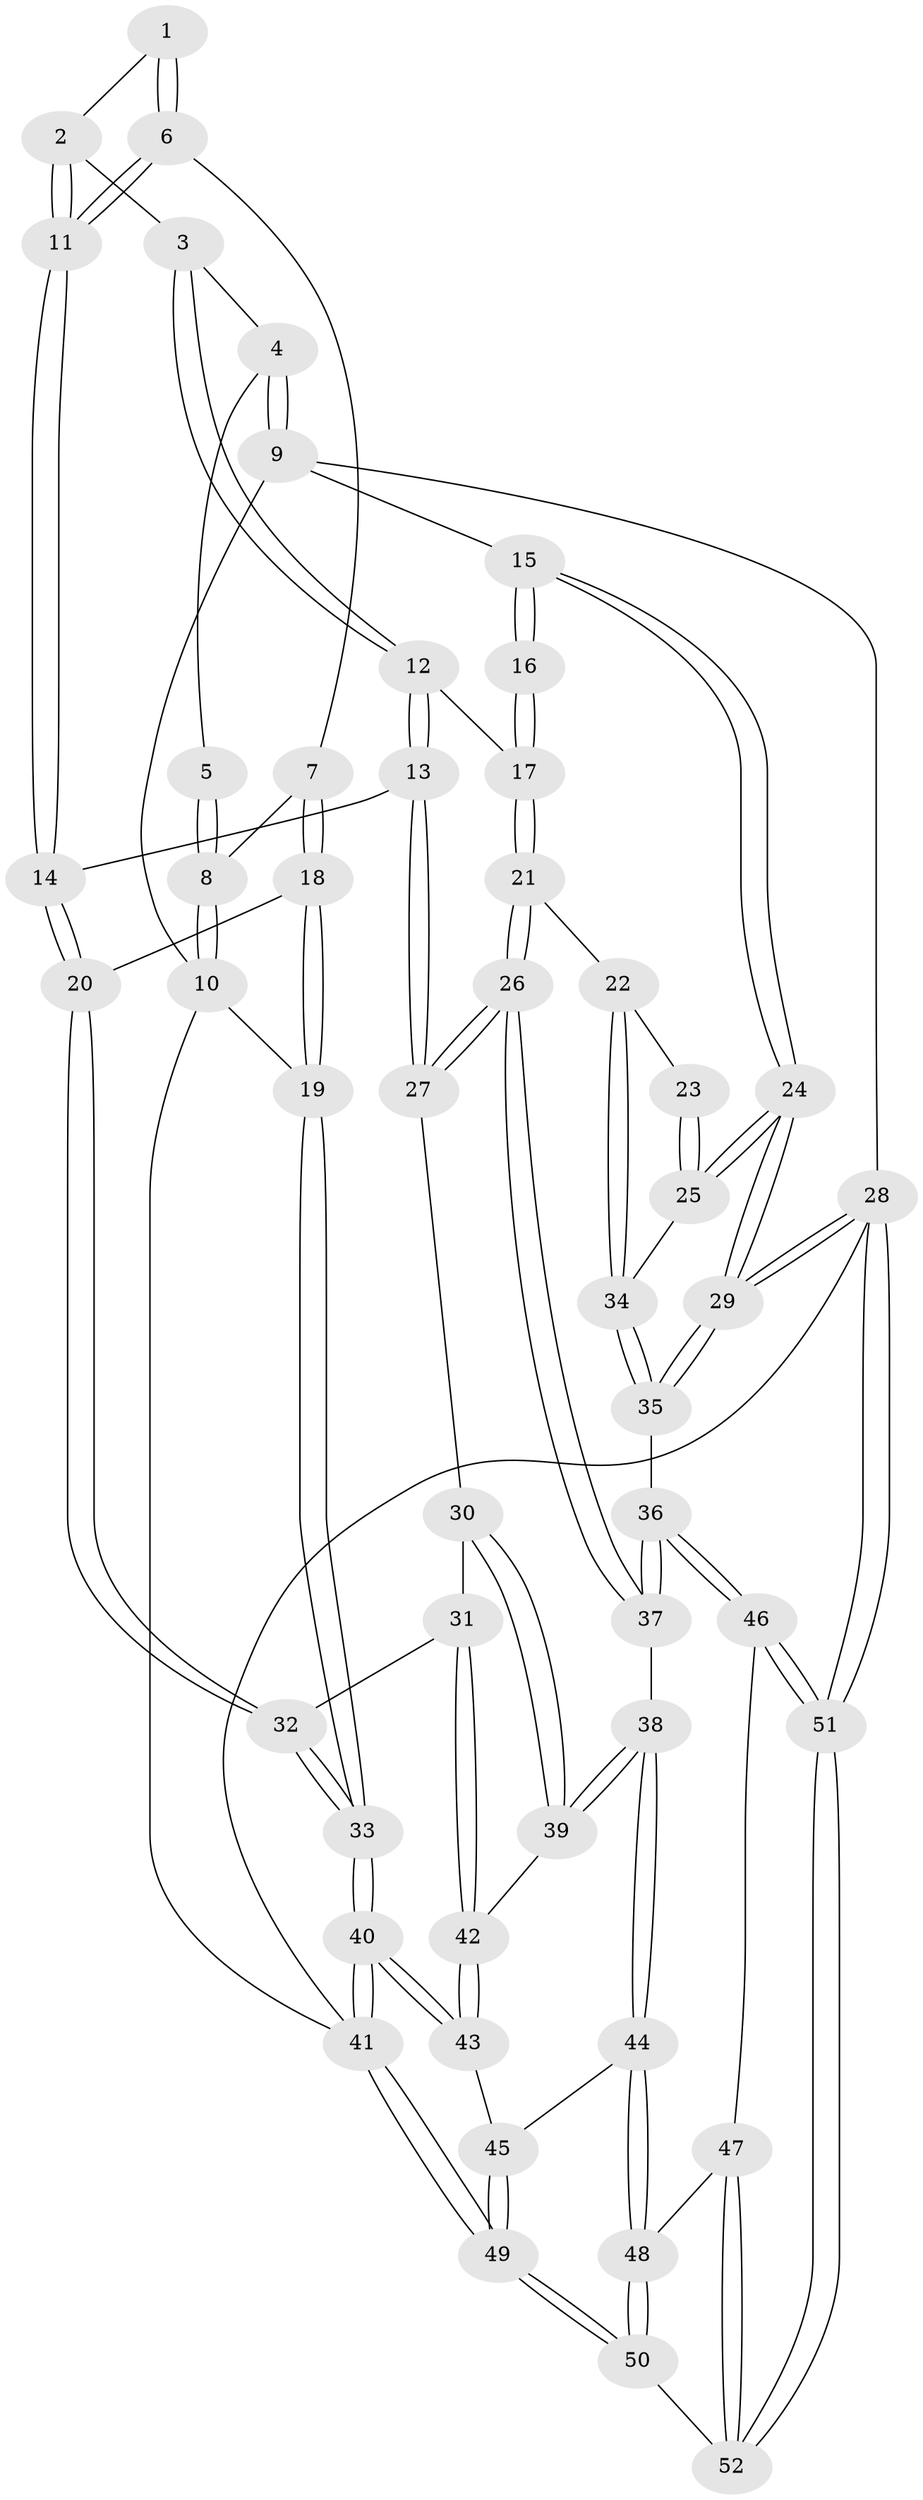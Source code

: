 // coarse degree distribution, {3: 0.0967741935483871, 5: 0.3870967741935484, 6: 0.1935483870967742, 4: 0.2903225806451613, 7: 0.03225806451612903}
// Generated by graph-tools (version 1.1) at 2025/05/03/04/25 22:05:11]
// undirected, 52 vertices, 127 edges
graph export_dot {
graph [start="1"]
  node [color=gray90,style=filled];
  1 [pos="+0.2540767823215904+0"];
  2 [pos="+0.3191666182919292+0.0693045586243885"];
  3 [pos="+0.5020430065125018+0.10911431848699851"];
  4 [pos="+0.6166587736455971+0"];
  5 [pos="+0.2512964231188479+0"];
  6 [pos="+0.15947855806657885+0.14272124220008212"];
  7 [pos="+0.1265843640809722+0.14862192896271523"];
  8 [pos="+0+0"];
  9 [pos="+1+0"];
  10 [pos="+0+0"];
  11 [pos="+0.25601273840683003+0.1564706736789568"];
  12 [pos="+0.5169505552539605+0.16976007433839985"];
  13 [pos="+0.3249880179041546+0.2915069150572922"];
  14 [pos="+0.32491055398514845+0.2914529801967237"];
  15 [pos="+1+0"];
  16 [pos="+0.8420474515646528+0.1165792520634899"];
  17 [pos="+0.6165848989065719+0.2512787688004442"];
  18 [pos="+0.0938103055489749+0.193408788152553"];
  19 [pos="+0+0.17023856490168304"];
  20 [pos="+0.10247020611750295+0.33093019789376793"];
  21 [pos="+0.6181660360859687+0.3365700672039292"];
  22 [pos="+0.6896517647020369+0.36295598090978226"];
  23 [pos="+0.8216398881459163+0.31576958164661845"];
  24 [pos="+1+0.3876404233707199"];
  25 [pos="+0.874153131416651+0.41848739699909104"];
  26 [pos="+0.5444378582086312+0.4580177174443654"];
  27 [pos="+0.34065624108804815+0.34850719672346264"];
  28 [pos="+1+1"];
  29 [pos="+1+0.8663349359328262"];
  30 [pos="+0.3153649641574663+0.39162578739727166"];
  31 [pos="+0.06452198500617908+0.4354744685748967"];
  32 [pos="+0.04829915781798518+0.42756911630082367"];
  33 [pos="+0+0.5055849061322059"];
  34 [pos="+0.8178123605718047+0.457885093703428"];
  35 [pos="+0.7645339176943311+0.6332128158620774"];
  36 [pos="+0.6166747639427009+0.6481611500101402"];
  37 [pos="+0.5470476324230304+0.5306515780653338"];
  38 [pos="+0.3314698941152415+0.5683168698830011"];
  39 [pos="+0.28659018395043767+0.5178567257135237"];
  40 [pos="+0+0.6513548070563189"];
  41 [pos="+0+1"];
  42 [pos="+0.1794421969905008+0.5219753111501952"];
  43 [pos="+0.1700533303222752+0.6108680148600796"];
  44 [pos="+0.3107130667106972+0.6563152136208684"];
  45 [pos="+0.20925459415774506+0.71700492158516"];
  46 [pos="+0.5819207706274483+0.7184316755398875"];
  47 [pos="+0.5208319145897639+0.7553822662760843"];
  48 [pos="+0.4559099669317476+0.7689533659575867"];
  49 [pos="+0.011312662359617896+1"];
  50 [pos="+0.12346265486097224+1"];
  51 [pos="+0.8701812654947958+1"];
  52 [pos="+0.5042899559400885+1"];
  1 -- 2;
  1 -- 6;
  1 -- 6;
  2 -- 3;
  2 -- 11;
  2 -- 11;
  3 -- 4;
  3 -- 12;
  3 -- 12;
  4 -- 5;
  4 -- 9;
  4 -- 9;
  5 -- 8;
  5 -- 8;
  6 -- 7;
  6 -- 11;
  6 -- 11;
  7 -- 8;
  7 -- 18;
  7 -- 18;
  8 -- 10;
  8 -- 10;
  9 -- 10;
  9 -- 15;
  9 -- 28;
  10 -- 19;
  10 -- 41;
  11 -- 14;
  11 -- 14;
  12 -- 13;
  12 -- 13;
  12 -- 17;
  13 -- 14;
  13 -- 27;
  13 -- 27;
  14 -- 20;
  14 -- 20;
  15 -- 16;
  15 -- 16;
  15 -- 24;
  15 -- 24;
  16 -- 17;
  16 -- 17;
  17 -- 21;
  17 -- 21;
  18 -- 19;
  18 -- 19;
  18 -- 20;
  19 -- 33;
  19 -- 33;
  20 -- 32;
  20 -- 32;
  21 -- 22;
  21 -- 26;
  21 -- 26;
  22 -- 23;
  22 -- 34;
  22 -- 34;
  23 -- 25;
  23 -- 25;
  24 -- 25;
  24 -- 25;
  24 -- 29;
  24 -- 29;
  25 -- 34;
  26 -- 27;
  26 -- 27;
  26 -- 37;
  26 -- 37;
  27 -- 30;
  28 -- 29;
  28 -- 29;
  28 -- 51;
  28 -- 51;
  28 -- 41;
  29 -- 35;
  29 -- 35;
  30 -- 31;
  30 -- 39;
  30 -- 39;
  31 -- 32;
  31 -- 42;
  31 -- 42;
  32 -- 33;
  32 -- 33;
  33 -- 40;
  33 -- 40;
  34 -- 35;
  34 -- 35;
  35 -- 36;
  36 -- 37;
  36 -- 37;
  36 -- 46;
  36 -- 46;
  37 -- 38;
  38 -- 39;
  38 -- 39;
  38 -- 44;
  38 -- 44;
  39 -- 42;
  40 -- 41;
  40 -- 41;
  40 -- 43;
  40 -- 43;
  41 -- 49;
  41 -- 49;
  42 -- 43;
  42 -- 43;
  43 -- 45;
  44 -- 45;
  44 -- 48;
  44 -- 48;
  45 -- 49;
  45 -- 49;
  46 -- 47;
  46 -- 51;
  46 -- 51;
  47 -- 48;
  47 -- 52;
  47 -- 52;
  48 -- 50;
  48 -- 50;
  49 -- 50;
  49 -- 50;
  50 -- 52;
  51 -- 52;
  51 -- 52;
}
